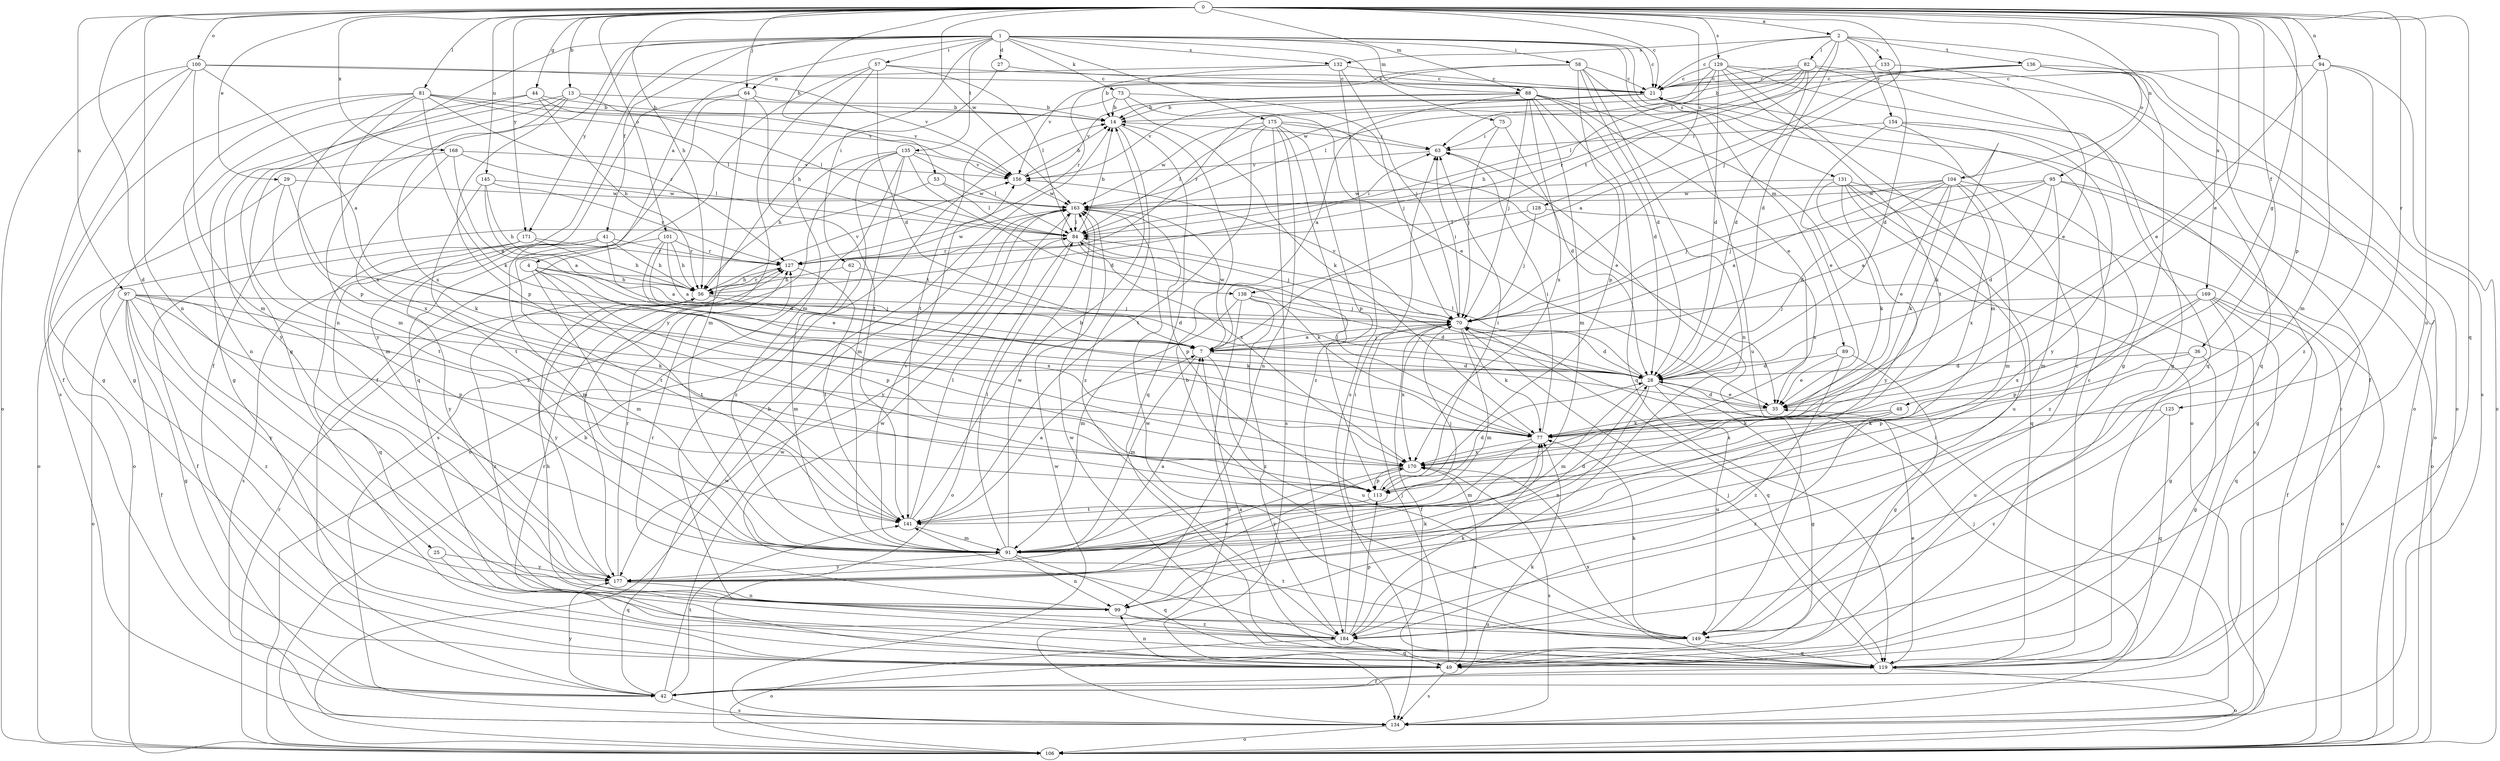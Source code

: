 strict digraph  {
0;
1;
2;
4;
7;
13;
14;
21;
25;
27;
28;
29;
35;
36;
41;
42;
44;
48;
49;
53;
56;
57;
58;
62;
63;
64;
70;
73;
75;
77;
81;
82;
84;
88;
89;
91;
94;
95;
97;
99;
100;
101;
104;
106;
113;
119;
125;
127;
128;
129;
131;
132;
133;
134;
135;
136;
138;
141;
145;
149;
154;
156;
163;
168;
169;
170;
171;
175;
177;
184;
0 -> 2  [label=a];
0 -> 13  [label=b];
0 -> 21  [label=c];
0 -> 25  [label=d];
0 -> 29  [label=e];
0 -> 35  [label=e];
0 -> 36  [label=f];
0 -> 44  [label=g];
0 -> 48  [label=g];
0 -> 53  [label=h];
0 -> 56  [label=h];
0 -> 64  [label=j];
0 -> 70  [label=j];
0 -> 81  [label=l];
0 -> 88  [label=m];
0 -> 94  [label=n];
0 -> 95  [label=n];
0 -> 97  [label=n];
0 -> 99  [label=n];
0 -> 100  [label=o];
0 -> 101  [label=o];
0 -> 113  [label=p];
0 -> 119  [label=q];
0 -> 125  [label=r];
0 -> 128  [label=s];
0 -> 129  [label=s];
0 -> 145  [label=u];
0 -> 149  [label=u];
0 -> 163  [label=w];
0 -> 168  [label=x];
0 -> 169  [label=x];
0 -> 171  [label=y];
1 -> 4  [label=a];
1 -> 21  [label=c];
1 -> 27  [label=d];
1 -> 41  [label=f];
1 -> 42  [label=f];
1 -> 49  [label=g];
1 -> 57  [label=i];
1 -> 58  [label=i];
1 -> 62  [label=i];
1 -> 73  [label=k];
1 -> 75  [label=k];
1 -> 88  [label=m];
1 -> 89  [label=m];
1 -> 99  [label=n];
1 -> 131  [label=s];
1 -> 132  [label=s];
1 -> 135  [label=t];
1 -> 171  [label=y];
1 -> 175  [label=y];
2 -> 21  [label=c];
2 -> 28  [label=d];
2 -> 82  [label=l];
2 -> 104  [label=o];
2 -> 132  [label=s];
2 -> 133  [label=s];
2 -> 136  [label=t];
2 -> 138  [label=t];
2 -> 154  [label=v];
4 -> 56  [label=h];
4 -> 91  [label=m];
4 -> 113  [label=p];
4 -> 138  [label=t];
4 -> 141  [label=t];
4 -> 170  [label=x];
7 -> 28  [label=d];
7 -> 70  [label=j];
7 -> 91  [label=m];
7 -> 149  [label=u];
7 -> 163  [label=w];
13 -> 14  [label=b];
13 -> 49  [label=g];
13 -> 84  [label=l];
13 -> 91  [label=m];
13 -> 113  [label=p];
13 -> 170  [label=x];
14 -> 63  [label=i];
14 -> 119  [label=q];
14 -> 184  [label=z];
21 -> 14  [label=b];
21 -> 127  [label=r];
21 -> 156  [label=v];
25 -> 119  [label=q];
25 -> 177  [label=y];
27 -> 21  [label=c];
27 -> 56  [label=h];
28 -> 35  [label=e];
28 -> 49  [label=g];
28 -> 84  [label=l];
28 -> 91  [label=m];
28 -> 99  [label=n];
28 -> 149  [label=u];
29 -> 77  [label=k];
29 -> 106  [label=o];
29 -> 141  [label=t];
29 -> 163  [label=w];
35 -> 28  [label=d];
35 -> 77  [label=k];
36 -> 28  [label=d];
36 -> 49  [label=g];
36 -> 113  [label=p];
36 -> 149  [label=u];
41 -> 7  [label=a];
41 -> 56  [label=h];
41 -> 91  [label=m];
41 -> 127  [label=r];
41 -> 134  [label=s];
41 -> 177  [label=y];
42 -> 14  [label=b];
42 -> 77  [label=k];
42 -> 134  [label=s];
42 -> 141  [label=t];
42 -> 163  [label=w];
42 -> 177  [label=y];
44 -> 14  [label=b];
44 -> 49  [label=g];
44 -> 56  [label=h];
44 -> 156  [label=v];
44 -> 177  [label=y];
48 -> 77  [label=k];
48 -> 170  [label=x];
48 -> 184  [label=z];
49 -> 70  [label=j];
49 -> 99  [label=n];
49 -> 127  [label=r];
49 -> 134  [label=s];
49 -> 170  [label=x];
53 -> 84  [label=l];
53 -> 106  [label=o];
53 -> 163  [label=w];
56 -> 70  [label=j];
56 -> 77  [label=k];
56 -> 127  [label=r];
56 -> 156  [label=v];
56 -> 177  [label=y];
56 -> 184  [label=z];
57 -> 21  [label=c];
57 -> 28  [label=d];
57 -> 42  [label=f];
57 -> 84  [label=l];
57 -> 91  [label=m];
57 -> 177  [label=y];
58 -> 14  [label=b];
58 -> 21  [label=c];
58 -> 28  [label=d];
58 -> 99  [label=n];
58 -> 113  [label=p];
58 -> 149  [label=u];
58 -> 156  [label=v];
62 -> 28  [label=d];
62 -> 56  [label=h];
62 -> 91  [label=m];
63 -> 156  [label=v];
64 -> 14  [label=b];
64 -> 91  [label=m];
64 -> 119  [label=q];
64 -> 141  [label=t];
64 -> 177  [label=y];
70 -> 7  [label=a];
70 -> 28  [label=d];
70 -> 42  [label=f];
70 -> 63  [label=i];
70 -> 77  [label=k];
70 -> 91  [label=m];
70 -> 119  [label=q];
70 -> 156  [label=v];
70 -> 170  [label=x];
73 -> 14  [label=b];
73 -> 35  [label=e];
73 -> 70  [label=j];
73 -> 77  [label=k];
73 -> 141  [label=t];
75 -> 28  [label=d];
75 -> 63  [label=i];
75 -> 70  [label=j];
77 -> 63  [label=i];
77 -> 84  [label=l];
77 -> 91  [label=m];
77 -> 170  [label=x];
81 -> 14  [label=b];
81 -> 49  [label=g];
81 -> 77  [label=k];
81 -> 84  [label=l];
81 -> 99  [label=n];
81 -> 113  [label=p];
81 -> 127  [label=r];
81 -> 156  [label=v];
81 -> 170  [label=x];
82 -> 14  [label=b];
82 -> 21  [label=c];
82 -> 28  [label=d];
82 -> 49  [label=g];
82 -> 63  [label=i];
82 -> 84  [label=l];
82 -> 119  [label=q];
82 -> 127  [label=r];
84 -> 14  [label=b];
84 -> 63  [label=i];
84 -> 70  [label=j];
84 -> 77  [label=k];
84 -> 106  [label=o];
84 -> 127  [label=r];
88 -> 7  [label=a];
88 -> 14  [label=b];
88 -> 28  [label=d];
88 -> 35  [label=e];
88 -> 70  [label=j];
88 -> 91  [label=m];
88 -> 106  [label=o];
88 -> 119  [label=q];
88 -> 156  [label=v];
88 -> 170  [label=x];
89 -> 28  [label=d];
89 -> 35  [label=e];
89 -> 49  [label=g];
89 -> 184  [label=z];
91 -> 28  [label=d];
91 -> 84  [label=l];
91 -> 99  [label=n];
91 -> 119  [label=q];
91 -> 156  [label=v];
91 -> 163  [label=w];
91 -> 177  [label=y];
94 -> 21  [label=c];
94 -> 35  [label=e];
94 -> 91  [label=m];
94 -> 106  [label=o];
94 -> 184  [label=z];
95 -> 7  [label=a];
95 -> 28  [label=d];
95 -> 49  [label=g];
95 -> 70  [label=j];
95 -> 91  [label=m];
95 -> 106  [label=o];
95 -> 163  [label=w];
97 -> 42  [label=f];
97 -> 49  [label=g];
97 -> 70  [label=j];
97 -> 77  [label=k];
97 -> 106  [label=o];
97 -> 113  [label=p];
97 -> 170  [label=x];
97 -> 177  [label=y];
97 -> 184  [label=z];
99 -> 77  [label=k];
99 -> 127  [label=r];
99 -> 149  [label=u];
99 -> 184  [label=z];
100 -> 7  [label=a];
100 -> 21  [label=c];
100 -> 42  [label=f];
100 -> 91  [label=m];
100 -> 106  [label=o];
100 -> 134  [label=s];
100 -> 156  [label=v];
101 -> 7  [label=a];
101 -> 28  [label=d];
101 -> 35  [label=e];
101 -> 56  [label=h];
101 -> 127  [label=r];
101 -> 141  [label=t];
104 -> 7  [label=a];
104 -> 28  [label=d];
104 -> 35  [label=e];
104 -> 70  [label=j];
104 -> 77  [label=k];
104 -> 91  [label=m];
104 -> 163  [label=w];
104 -> 170  [label=x];
104 -> 184  [label=z];
106 -> 14  [label=b];
106 -> 127  [label=r];
106 -> 163  [label=w];
113 -> 28  [label=d];
113 -> 63  [label=i];
113 -> 141  [label=t];
119 -> 7  [label=a];
119 -> 21  [label=c];
119 -> 35  [label=e];
119 -> 42  [label=f];
119 -> 70  [label=j];
119 -> 106  [label=o];
119 -> 163  [label=w];
119 -> 170  [label=x];
125 -> 77  [label=k];
125 -> 119  [label=q];
125 -> 184  [label=z];
127 -> 56  [label=h];
127 -> 141  [label=t];
127 -> 163  [label=w];
128 -> 70  [label=j];
128 -> 84  [label=l];
128 -> 170  [label=x];
129 -> 21  [label=c];
129 -> 28  [label=d];
129 -> 56  [label=h];
129 -> 84  [label=l];
129 -> 91  [label=m];
129 -> 106  [label=o];
129 -> 119  [label=q];
129 -> 141  [label=t];
131 -> 77  [label=k];
131 -> 106  [label=o];
131 -> 119  [label=q];
131 -> 134  [label=s];
131 -> 149  [label=u];
131 -> 163  [label=w];
131 -> 177  [label=y];
132 -> 21  [label=c];
132 -> 70  [label=j];
132 -> 127  [label=r];
132 -> 134  [label=s];
132 -> 64  [label=n];
133 -> 21  [label=c];
133 -> 28  [label=d];
133 -> 35  [label=e];
134 -> 21  [label=c];
134 -> 63  [label=i];
134 -> 70  [label=j];
134 -> 106  [label=o];
134 -> 163  [label=w];
135 -> 28  [label=d];
135 -> 56  [label=h];
135 -> 84  [label=l];
135 -> 91  [label=m];
135 -> 106  [label=o];
135 -> 134  [label=s];
135 -> 156  [label=v];
135 -> 184  [label=z];
136 -> 7  [label=a];
136 -> 21  [label=c];
136 -> 42  [label=f];
136 -> 49  [label=g];
136 -> 106  [label=o];
136 -> 134  [label=s];
136 -> 163  [label=w];
138 -> 28  [label=d];
138 -> 70  [label=j];
138 -> 91  [label=m];
138 -> 134  [label=s];
138 -> 184  [label=z];
141 -> 7  [label=a];
141 -> 14  [label=b];
141 -> 70  [label=j];
141 -> 84  [label=l];
141 -> 91  [label=m];
145 -> 7  [label=a];
145 -> 56  [label=h];
145 -> 127  [label=r];
145 -> 141  [label=t];
145 -> 163  [label=w];
149 -> 14  [label=b];
149 -> 21  [label=c];
149 -> 56  [label=h];
149 -> 77  [label=k];
149 -> 119  [label=q];
149 -> 141  [label=t];
149 -> 163  [label=w];
154 -> 35  [label=e];
154 -> 63  [label=i];
154 -> 77  [label=k];
154 -> 106  [label=o];
154 -> 177  [label=y];
156 -> 14  [label=b];
156 -> 163  [label=w];
163 -> 84  [label=l];
163 -> 113  [label=p];
163 -> 170  [label=x];
163 -> 177  [label=y];
168 -> 7  [label=a];
168 -> 84  [label=l];
168 -> 91  [label=m];
168 -> 156  [label=v];
168 -> 170  [label=x];
169 -> 42  [label=f];
169 -> 49  [label=g];
169 -> 70  [label=j];
169 -> 106  [label=o];
169 -> 113  [label=p];
169 -> 119  [label=q];
169 -> 170  [label=x];
170 -> 113  [label=p];
170 -> 134  [label=s];
170 -> 177  [label=y];
171 -> 42  [label=f];
171 -> 56  [label=h];
171 -> 119  [label=q];
171 -> 127  [label=r];
175 -> 35  [label=e];
175 -> 63  [label=i];
175 -> 84  [label=l];
175 -> 99  [label=n];
175 -> 113  [label=p];
175 -> 134  [label=s];
175 -> 141  [label=t];
175 -> 163  [label=w];
175 -> 184  [label=z];
177 -> 7  [label=a];
177 -> 99  [label=n];
177 -> 127  [label=r];
177 -> 170  [label=x];
184 -> 49  [label=g];
184 -> 63  [label=i];
184 -> 77  [label=k];
184 -> 106  [label=o];
184 -> 113  [label=p];
184 -> 163  [label=w];
}
